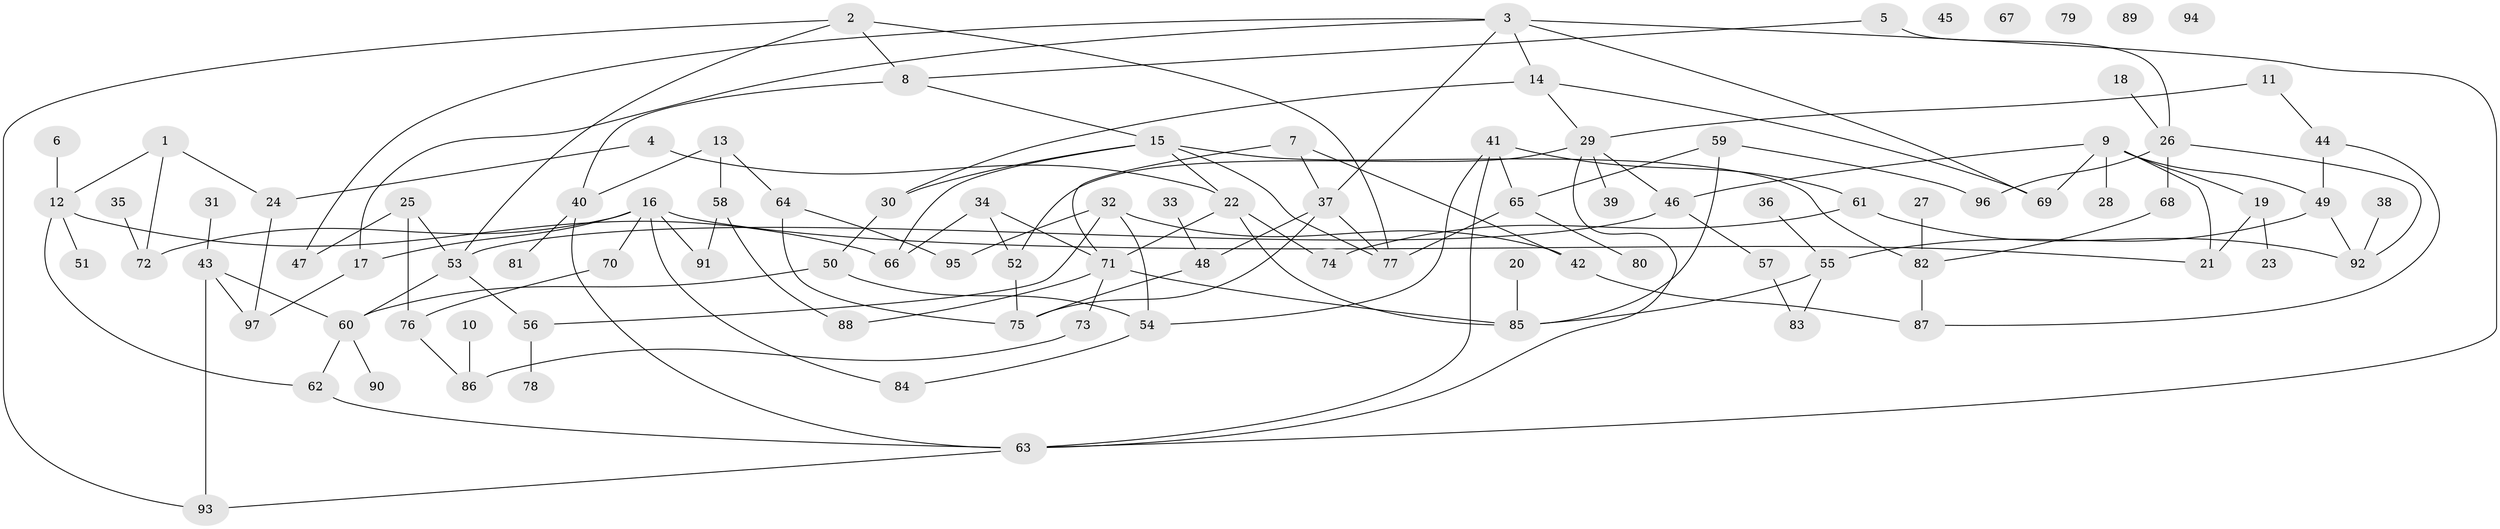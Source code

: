 // coarse degree distribution, {4: 0.15873015873015872, 8: 0.031746031746031744, 7: 0.031746031746031744, 2: 0.19047619047619047, 3: 0.23809523809523808, 5: 0.09523809523809523, 1: 0.19047619047619047, 6: 0.031746031746031744, 10: 0.015873015873015872, 13: 0.015873015873015872}
// Generated by graph-tools (version 1.1) at 2025/48/03/04/25 22:48:08]
// undirected, 97 vertices, 138 edges
graph export_dot {
  node [color=gray90,style=filled];
  1;
  2;
  3;
  4;
  5;
  6;
  7;
  8;
  9;
  10;
  11;
  12;
  13;
  14;
  15;
  16;
  17;
  18;
  19;
  20;
  21;
  22;
  23;
  24;
  25;
  26;
  27;
  28;
  29;
  30;
  31;
  32;
  33;
  34;
  35;
  36;
  37;
  38;
  39;
  40;
  41;
  42;
  43;
  44;
  45;
  46;
  47;
  48;
  49;
  50;
  51;
  52;
  53;
  54;
  55;
  56;
  57;
  58;
  59;
  60;
  61;
  62;
  63;
  64;
  65;
  66;
  67;
  68;
  69;
  70;
  71;
  72;
  73;
  74;
  75;
  76;
  77;
  78;
  79;
  80;
  81;
  82;
  83;
  84;
  85;
  86;
  87;
  88;
  89;
  90;
  91;
  92;
  93;
  94;
  95;
  96;
  97;
  1 -- 12;
  1 -- 24;
  1 -- 72;
  2 -- 8;
  2 -- 53;
  2 -- 77;
  2 -- 93;
  3 -- 14;
  3 -- 17;
  3 -- 37;
  3 -- 47;
  3 -- 63;
  3 -- 69;
  4 -- 22;
  4 -- 24;
  5 -- 8;
  5 -- 26;
  6 -- 12;
  7 -- 37;
  7 -- 42;
  7 -- 71;
  8 -- 15;
  8 -- 40;
  9 -- 19;
  9 -- 21;
  9 -- 28;
  9 -- 46;
  9 -- 49;
  9 -- 69;
  10 -- 86;
  11 -- 29;
  11 -- 44;
  12 -- 51;
  12 -- 62;
  12 -- 66;
  13 -- 40;
  13 -- 58;
  13 -- 64;
  14 -- 29;
  14 -- 30;
  14 -- 69;
  15 -- 22;
  15 -- 30;
  15 -- 66;
  15 -- 77;
  15 -- 82;
  16 -- 17;
  16 -- 21;
  16 -- 70;
  16 -- 72;
  16 -- 84;
  16 -- 91;
  17 -- 97;
  18 -- 26;
  19 -- 21;
  19 -- 23;
  20 -- 85;
  22 -- 71;
  22 -- 74;
  22 -- 85;
  24 -- 97;
  25 -- 47;
  25 -- 53;
  25 -- 76;
  26 -- 68;
  26 -- 92;
  26 -- 96;
  27 -- 82;
  29 -- 39;
  29 -- 46;
  29 -- 52;
  29 -- 63;
  30 -- 50;
  31 -- 43;
  32 -- 42;
  32 -- 54;
  32 -- 56;
  32 -- 95;
  33 -- 48;
  34 -- 52;
  34 -- 66;
  34 -- 71;
  35 -- 72;
  36 -- 55;
  37 -- 48;
  37 -- 75;
  37 -- 77;
  38 -- 92;
  40 -- 63;
  40 -- 81;
  41 -- 54;
  41 -- 61;
  41 -- 63;
  41 -- 65;
  42 -- 87;
  43 -- 60;
  43 -- 93;
  43 -- 97;
  44 -- 49;
  44 -- 87;
  46 -- 53;
  46 -- 57;
  48 -- 75;
  49 -- 55;
  49 -- 92;
  50 -- 54;
  50 -- 60;
  52 -- 75;
  53 -- 56;
  53 -- 60;
  54 -- 84;
  55 -- 83;
  55 -- 85;
  56 -- 78;
  57 -- 83;
  58 -- 88;
  58 -- 91;
  59 -- 65;
  59 -- 85;
  59 -- 96;
  60 -- 62;
  60 -- 90;
  61 -- 74;
  61 -- 92;
  62 -- 63;
  63 -- 93;
  64 -- 75;
  64 -- 95;
  65 -- 77;
  65 -- 80;
  68 -- 82;
  70 -- 76;
  71 -- 73;
  71 -- 85;
  71 -- 88;
  73 -- 86;
  76 -- 86;
  82 -- 87;
}

